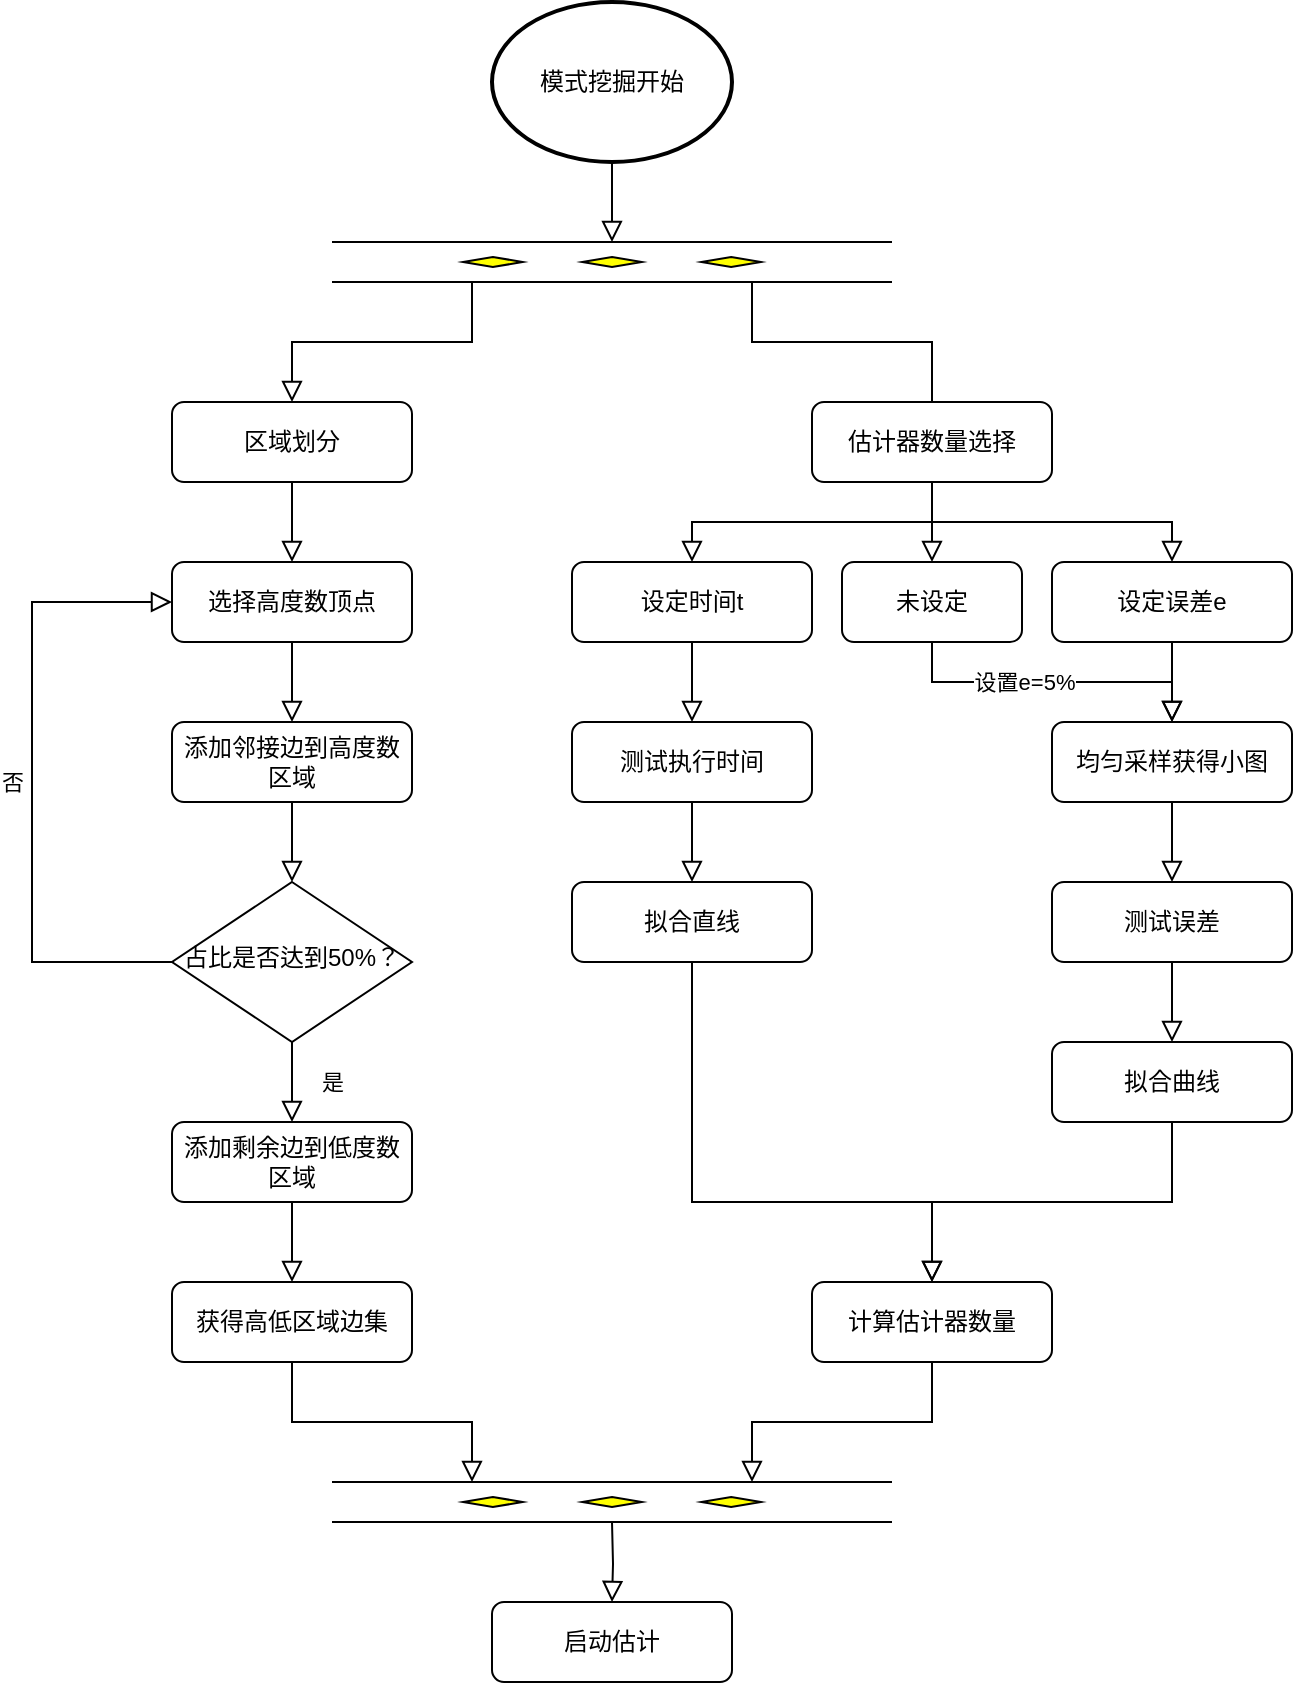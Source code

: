 <mxfile version="17.4.2" type="device"><diagram id="C5RBs43oDa-KdzZeNtuy" name="Page-1"><mxGraphModel dx="1102" dy="865" grid="1" gridSize="10" guides="1" tooltips="1" connect="1" arrows="1" fold="1" page="1" pageScale="1" pageWidth="827" pageHeight="1169" math="0" shadow="0"><root><mxCell id="WIyWlLk6GJQsqaUBKTNV-0"/><mxCell id="WIyWlLk6GJQsqaUBKTNV-1" parent="WIyWlLk6GJQsqaUBKTNV-0"/><mxCell id="afG2pL0e7tiffvh_9UtL-63" value="" style="verticalLabelPosition=bottom;verticalAlign=top;html=1;shape=mxgraph.flowchart.parallel_mode;pointerEvents=1;points=[[0,0,0,0,0],[0,0.5,0,0,0],[0,1,0,0,0],[0.25,0,0,0,0],[0.25,1,0,0,0],[0.5,0,0,0,0],[0.5,1,0,0,0],[0.75,0,0,0,0],[0.75,1,0,0,0],[1,0,0,0,0],[1,0.5,0,0,0],[1,1,0,0,0]];" parent="WIyWlLk6GJQsqaUBKTNV-1" vertex="1"><mxGeometry x="520" y="240" width="280" height="20" as="geometry"/></mxCell><mxCell id="afG2pL0e7tiffvh_9UtL-67" value="" style="rounded=0;html=1;jettySize=auto;orthogonalLoop=1;fontSize=11;endArrow=block;endFill=0;endSize=8;strokeWidth=1;shadow=0;labelBackgroundColor=none;edgeStyle=orthogonalEdgeStyle;entryX=0.5;entryY=0;entryDx=0;entryDy=0;exitX=0.5;exitY=1;exitDx=0;exitDy=0;entryPerimeter=0;exitPerimeter=0;" parent="WIyWlLk6GJQsqaUBKTNV-1" source="afG2pL0e7tiffvh_9UtL-117" target="afG2pL0e7tiffvh_9UtL-63" edge="1"><mxGeometry relative="1" as="geometry"><mxPoint x="660" y="160" as="sourcePoint"/><mxPoint x="400" y="180" as="targetPoint"/></mxGeometry></mxCell><mxCell id="afG2pL0e7tiffvh_9UtL-69" value="" style="rounded=0;html=1;jettySize=auto;orthogonalLoop=1;fontSize=11;endArrow=block;endFill=0;endSize=8;strokeWidth=1;shadow=0;labelBackgroundColor=none;edgeStyle=orthogonalEdgeStyle;entryX=0.5;entryY=0;entryDx=0;entryDy=0;" parent="WIyWlLk6GJQsqaUBKTNV-1" source="afG2pL0e7tiffvh_9UtL-70" target="afG2pL0e7tiffvh_9UtL-75" edge="1"><mxGeometry relative="1" as="geometry"><mxPoint x="500" y="460" as="targetPoint"/></mxGeometry></mxCell><mxCell id="afG2pL0e7tiffvh_9UtL-70" value="选择高度数顶点" style="rounded=1;whiteSpace=wrap;html=1;fontSize=12;glass=0;strokeWidth=1;shadow=0;" parent="WIyWlLk6GJQsqaUBKTNV-1" vertex="1"><mxGeometry x="440" y="400" width="120" height="40" as="geometry"/></mxCell><mxCell id="afG2pL0e7tiffvh_9UtL-71" value="是" style="rounded=0;html=1;jettySize=auto;orthogonalLoop=1;fontSize=11;endArrow=block;endFill=0;endSize=8;strokeWidth=1;shadow=0;labelBackgroundColor=none;edgeStyle=orthogonalEdgeStyle;entryX=0.5;entryY=0;entryDx=0;entryDy=0;" parent="WIyWlLk6GJQsqaUBKTNV-1" source="afG2pL0e7tiffvh_9UtL-73" target="afG2pL0e7tiffvh_9UtL-74" edge="1"><mxGeometry y="20" relative="1" as="geometry"><mxPoint as="offset"/><mxPoint x="500" y="740" as="targetPoint"/></mxGeometry></mxCell><mxCell id="afG2pL0e7tiffvh_9UtL-72" value="否" style="edgeStyle=orthogonalEdgeStyle;rounded=0;html=1;jettySize=auto;orthogonalLoop=1;fontSize=11;endArrow=block;endFill=0;endSize=8;strokeWidth=1;shadow=0;labelBackgroundColor=none;exitX=0;exitY=0.5;exitDx=0;exitDy=0;entryX=0;entryY=0.5;entryDx=0;entryDy=0;" parent="WIyWlLk6GJQsqaUBKTNV-1" source="afG2pL0e7tiffvh_9UtL-73" target="afG2pL0e7tiffvh_9UtL-70" edge="1"><mxGeometry y="10" relative="1" as="geometry"><mxPoint as="offset"/><mxPoint x="430" y="420" as="targetPoint"/><Array as="points"><mxPoint x="370" y="600"/><mxPoint x="370" y="420"/></Array></mxGeometry></mxCell><mxCell id="afG2pL0e7tiffvh_9UtL-73" value="占比是否达到50%？" style="rhombus;whiteSpace=wrap;html=1;shadow=0;fontFamily=Helvetica;fontSize=12;align=center;strokeWidth=1;spacing=6;spacingTop=-4;" parent="WIyWlLk6GJQsqaUBKTNV-1" vertex="1"><mxGeometry x="440" y="560" width="120" height="80" as="geometry"/></mxCell><mxCell id="afG2pL0e7tiffvh_9UtL-74" value="添加剩余边到低度数区域" style="rounded=1;whiteSpace=wrap;html=1;fontSize=12;glass=0;strokeWidth=1;shadow=0;" parent="WIyWlLk6GJQsqaUBKTNV-1" vertex="1"><mxGeometry x="440" y="680" width="120" height="40" as="geometry"/></mxCell><mxCell id="afG2pL0e7tiffvh_9UtL-75" value="添加邻接边到高度数区域" style="rounded=1;whiteSpace=wrap;html=1;fontSize=12;glass=0;strokeWidth=1;shadow=0;" parent="WIyWlLk6GJQsqaUBKTNV-1" vertex="1"><mxGeometry x="440" y="480" width="120" height="40" as="geometry"/></mxCell><mxCell id="afG2pL0e7tiffvh_9UtL-76" value="" style="rounded=0;html=1;jettySize=auto;orthogonalLoop=1;fontSize=11;endArrow=block;endFill=0;endSize=8;strokeWidth=1;shadow=0;labelBackgroundColor=none;edgeStyle=orthogonalEdgeStyle;exitX=0.5;exitY=1;exitDx=0;exitDy=0;entryX=0.5;entryY=0;entryDx=0;entryDy=0;" parent="WIyWlLk6GJQsqaUBKTNV-1" source="afG2pL0e7tiffvh_9UtL-75" target="afG2pL0e7tiffvh_9UtL-73" edge="1"><mxGeometry relative="1" as="geometry"><mxPoint x="510" y="440" as="sourcePoint"/><mxPoint x="500" y="560" as="targetPoint"/></mxGeometry></mxCell><mxCell id="afG2pL0e7tiffvh_9UtL-80" value="" style="rounded=0;html=1;jettySize=auto;orthogonalLoop=1;fontSize=11;endArrow=block;endFill=0;endSize=8;strokeWidth=1;shadow=0;labelBackgroundColor=none;edgeStyle=orthogonalEdgeStyle;exitX=0.5;exitY=1;exitDx=0;exitDy=0;entryX=0.5;entryY=0;entryDx=0;entryDy=0;exitPerimeter=0;startArrow=none;" parent="WIyWlLk6GJQsqaUBKTNV-1" source="afG2pL0e7tiffvh_9UtL-111" target="afG2pL0e7tiffvh_9UtL-70" edge="1"><mxGeometry relative="1" as="geometry"><mxPoint x="500" y="320" as="sourcePoint"/><mxPoint x="520" y="330" as="targetPoint"/></mxGeometry></mxCell><mxCell id="afG2pL0e7tiffvh_9UtL-82" value="" style="rounded=0;html=1;jettySize=auto;orthogonalLoop=1;fontSize=11;endArrow=block;endFill=0;endSize=8;strokeWidth=1;shadow=0;labelBackgroundColor=none;edgeStyle=orthogonalEdgeStyle;entryX=0.5;entryY=0;entryDx=0;entryDy=0;exitX=0.5;exitY=1;exitDx=0;exitDy=0;" parent="WIyWlLk6GJQsqaUBKTNV-1" source="afG2pL0e7tiffvh_9UtL-108" target="afG2pL0e7tiffvh_9UtL-85" edge="1"><mxGeometry relative="1" as="geometry"><mxPoint x="700" y="270" as="sourcePoint"/></mxGeometry></mxCell><mxCell id="afG2pL0e7tiffvh_9UtL-84" value="计算估计器数量" style="rounded=1;whiteSpace=wrap;html=1;fontSize=12;glass=0;strokeWidth=1;shadow=0;" parent="WIyWlLk6GJQsqaUBKTNV-1" vertex="1"><mxGeometry x="760" y="760" width="120" height="40" as="geometry"/></mxCell><mxCell id="afG2pL0e7tiffvh_9UtL-85" value="设定时间t" style="rounded=1;whiteSpace=wrap;html=1;fontSize=12;glass=0;strokeWidth=1;shadow=0;" parent="WIyWlLk6GJQsqaUBKTNV-1" vertex="1"><mxGeometry x="640" y="400" width="120" height="40" as="geometry"/></mxCell><mxCell id="afG2pL0e7tiffvh_9UtL-86" value="未设定" style="rounded=1;whiteSpace=wrap;html=1;fontSize=12;glass=0;strokeWidth=1;shadow=0;" parent="WIyWlLk6GJQsqaUBKTNV-1" vertex="1"><mxGeometry x="775" y="400" width="90" height="40" as="geometry"/></mxCell><mxCell id="afG2pL0e7tiffvh_9UtL-87" value="设定误差e" style="rounded=1;whiteSpace=wrap;html=1;fontSize=12;glass=0;strokeWidth=1;shadow=0;" parent="WIyWlLk6GJQsqaUBKTNV-1" vertex="1"><mxGeometry x="880" y="400" width="120" height="40" as="geometry"/></mxCell><mxCell id="afG2pL0e7tiffvh_9UtL-88" value="" style="rounded=0;html=1;jettySize=auto;orthogonalLoop=1;fontSize=11;endArrow=block;endFill=0;endSize=8;strokeWidth=1;shadow=0;labelBackgroundColor=none;edgeStyle=orthogonalEdgeStyle;entryX=0.5;entryY=0;entryDx=0;entryDy=0;exitX=0.5;exitY=1;exitDx=0;exitDy=0;" parent="WIyWlLk6GJQsqaUBKTNV-1" source="afG2pL0e7tiffvh_9UtL-108" target="afG2pL0e7tiffvh_9UtL-86" edge="1"><mxGeometry relative="1" as="geometry"><mxPoint x="800" y="360" as="sourcePoint"/><mxPoint x="650" y="410" as="targetPoint"/><Array as="points"><mxPoint x="820" y="400"/><mxPoint x="820" y="400"/></Array></mxGeometry></mxCell><mxCell id="afG2pL0e7tiffvh_9UtL-89" value="" style="rounded=0;html=1;jettySize=auto;orthogonalLoop=1;fontSize=11;endArrow=block;endFill=0;endSize=8;strokeWidth=1;shadow=0;labelBackgroundColor=none;edgeStyle=orthogonalEdgeStyle;entryX=0.5;entryY=0;entryDx=0;entryDy=0;exitX=0.5;exitY=1;exitDx=0;exitDy=0;exitPerimeter=0;startArrow=none;" parent="WIyWlLk6GJQsqaUBKTNV-1" source="afG2pL0e7tiffvh_9UtL-108" target="afG2pL0e7tiffvh_9UtL-87" edge="1"><mxGeometry relative="1" as="geometry"><mxPoint x="800" y="360" as="sourcePoint"/><mxPoint x="660" y="420" as="targetPoint"/></mxGeometry></mxCell><mxCell id="afG2pL0e7tiffvh_9UtL-90" value="测试执行时间" style="rounded=1;whiteSpace=wrap;html=1;fontSize=12;glass=0;strokeWidth=1;shadow=0;" parent="WIyWlLk6GJQsqaUBKTNV-1" vertex="1"><mxGeometry x="640" y="480" width="120" height="40" as="geometry"/></mxCell><mxCell id="afG2pL0e7tiffvh_9UtL-91" value="拟合直线" style="rounded=1;whiteSpace=wrap;html=1;fontSize=12;glass=0;strokeWidth=1;shadow=0;" parent="WIyWlLk6GJQsqaUBKTNV-1" vertex="1"><mxGeometry x="640" y="560" width="120" height="40" as="geometry"/></mxCell><mxCell id="afG2pL0e7tiffvh_9UtL-92" value="" style="rounded=0;html=1;jettySize=auto;orthogonalLoop=1;fontSize=11;endArrow=block;endFill=0;endSize=8;strokeWidth=1;shadow=0;labelBackgroundColor=none;edgeStyle=orthogonalEdgeStyle;entryX=0.5;entryY=0;entryDx=0;entryDy=0;exitX=0.5;exitY=1;exitDx=0;exitDy=0;" parent="WIyWlLk6GJQsqaUBKTNV-1" source="afG2pL0e7tiffvh_9UtL-85" target="afG2pL0e7tiffvh_9UtL-90" edge="1"><mxGeometry relative="1" as="geometry"><mxPoint x="870" y="370" as="sourcePoint"/><mxPoint x="710" y="410" as="targetPoint"/></mxGeometry></mxCell><mxCell id="afG2pL0e7tiffvh_9UtL-93" value="" style="rounded=0;html=1;jettySize=auto;orthogonalLoop=1;fontSize=11;endArrow=block;endFill=0;endSize=8;strokeWidth=1;shadow=0;labelBackgroundColor=none;edgeStyle=orthogonalEdgeStyle;entryX=0.5;entryY=0;entryDx=0;entryDy=0;exitX=0.5;exitY=1;exitDx=0;exitDy=0;" parent="WIyWlLk6GJQsqaUBKTNV-1" source="afG2pL0e7tiffvh_9UtL-90" target="afG2pL0e7tiffvh_9UtL-91" edge="1"><mxGeometry relative="1" as="geometry"><mxPoint x="710" y="450" as="sourcePoint"/><mxPoint x="710" y="490" as="targetPoint"/></mxGeometry></mxCell><mxCell id="afG2pL0e7tiffvh_9UtL-95" value="均匀采样获得小图&lt;span style=&quot;color: rgba(0 , 0 , 0 , 0) ; font-family: monospace ; font-size: 0px&quot;&gt;%3CmxGraphModel%3E%3Croot%3E%3CmxCell%20id%3D%220%22%2F%3E%3CmxCell%20id%3D%221%22%20parent%3D%220%22%2F%3E%3CmxCell%20id%3D%222%22%20value%3D%22%E6%B5%8B%E8%AF%95%E4%BC%B0%E8%AE%A1%E5%99%A8%E6%89%A7%E8%A1%8C%E6%97%B6%E9%97%B4%22%20style%3D%22rounded%3D1%3BwhiteSpace%3Dwrap%3Bhtml%3D1%3BfontSize%3D12%3Bglass%3D0%3BstrokeWidth%3D1%3Bshadow%3D0%3B%22%20vertex%3D%221%22%20parent%3D%221%22%3E%3CmxGeometry%20y%3D%22240%22%20width%3D%22120%22%20height%3D%2240%22%20as%3D%22geometry%22%2F%3E%3C%2FmxCell%3E%3C%2Froot%3E%3C%2FmxGraphModel%3E&lt;/span&gt;" style="rounded=1;whiteSpace=wrap;html=1;fontSize=12;glass=0;strokeWidth=1;shadow=0;" parent="WIyWlLk6GJQsqaUBKTNV-1" vertex="1"><mxGeometry x="880" y="480" width="120" height="40" as="geometry"/></mxCell><mxCell id="afG2pL0e7tiffvh_9UtL-96" value="测试误差" style="rounded=1;whiteSpace=wrap;html=1;fontSize=12;glass=0;strokeWidth=1;shadow=0;" parent="WIyWlLk6GJQsqaUBKTNV-1" vertex="1"><mxGeometry x="880" y="560" width="120" height="40" as="geometry"/></mxCell><mxCell id="afG2pL0e7tiffvh_9UtL-97" value="拟合曲线" style="rounded=1;whiteSpace=wrap;html=1;fontSize=12;glass=0;strokeWidth=1;shadow=0;" parent="WIyWlLk6GJQsqaUBKTNV-1" vertex="1"><mxGeometry x="880" y="640" width="120" height="40" as="geometry"/></mxCell><mxCell id="afG2pL0e7tiffvh_9UtL-99" value="" style="rounded=0;html=1;jettySize=auto;orthogonalLoop=1;fontSize=11;endArrow=block;endFill=0;endSize=8;strokeWidth=1;shadow=0;labelBackgroundColor=none;edgeStyle=orthogonalEdgeStyle;entryX=0.5;entryY=0;entryDx=0;entryDy=0;exitX=0.5;exitY=1;exitDx=0;exitDy=0;" parent="WIyWlLk6GJQsqaUBKTNV-1" source="afG2pL0e7tiffvh_9UtL-91" target="afG2pL0e7tiffvh_9UtL-84" edge="1"><mxGeometry relative="1" as="geometry"><mxPoint x="670" y="530" as="sourcePoint"/><mxPoint x="820" y="720" as="targetPoint"/><Array as="points"><mxPoint x="700" y="720"/><mxPoint x="820" y="720"/></Array></mxGeometry></mxCell><mxCell id="afG2pL0e7tiffvh_9UtL-100" value="" style="rounded=0;html=1;jettySize=auto;orthogonalLoop=1;fontSize=11;endArrow=block;endFill=0;endSize=8;strokeWidth=1;shadow=0;labelBackgroundColor=none;edgeStyle=orthogonalEdgeStyle;exitX=0.5;exitY=1;exitDx=0;exitDy=0;entryX=0.5;entryY=0;entryDx=0;entryDy=0;" parent="WIyWlLk6GJQsqaUBKTNV-1" source="afG2pL0e7tiffvh_9UtL-95" target="afG2pL0e7tiffvh_9UtL-96" edge="1"><mxGeometry relative="1" as="geometry"><mxPoint x="710" y="610" as="sourcePoint"/><mxPoint x="940" y="550" as="targetPoint"/></mxGeometry></mxCell><mxCell id="afG2pL0e7tiffvh_9UtL-101" value="" style="rounded=0;html=1;jettySize=auto;orthogonalLoop=1;fontSize=11;endArrow=block;endFill=0;endSize=8;strokeWidth=1;shadow=0;labelBackgroundColor=none;edgeStyle=orthogonalEdgeStyle;exitX=0.5;exitY=1;exitDx=0;exitDy=0;entryX=0.5;entryY=0;entryDx=0;entryDy=0;" parent="WIyWlLk6GJQsqaUBKTNV-1" source="afG2pL0e7tiffvh_9UtL-96" target="afG2pL0e7tiffvh_9UtL-97" edge="1"><mxGeometry relative="1" as="geometry"><mxPoint x="950" y="530" as="sourcePoint"/><mxPoint x="950" y="570" as="targetPoint"/></mxGeometry></mxCell><mxCell id="afG2pL0e7tiffvh_9UtL-102" value="" style="rounded=0;html=1;jettySize=auto;orthogonalLoop=1;fontSize=11;endArrow=block;endFill=0;endSize=8;strokeWidth=1;shadow=0;labelBackgroundColor=none;edgeStyle=orthogonalEdgeStyle;exitX=0.5;exitY=1;exitDx=0;exitDy=0;entryX=0.5;entryY=0;entryDx=0;entryDy=0;" parent="WIyWlLk6GJQsqaUBKTNV-1" source="afG2pL0e7tiffvh_9UtL-97" target="afG2pL0e7tiffvh_9UtL-84" edge="1"><mxGeometry relative="1" as="geometry"><mxPoint x="990" y="610" as="sourcePoint"/><mxPoint x="820" y="720" as="targetPoint"/></mxGeometry></mxCell><mxCell id="afG2pL0e7tiffvh_9UtL-103" value="" style="rounded=0;html=1;jettySize=auto;orthogonalLoop=1;fontSize=11;endArrow=block;endFill=0;endSize=8;strokeWidth=1;shadow=0;labelBackgroundColor=none;edgeStyle=orthogonalEdgeStyle;exitX=0.5;exitY=1;exitDx=0;exitDy=0;entryX=0.5;entryY=0;entryDx=0;entryDy=0;" parent="WIyWlLk6GJQsqaUBKTNV-1" source="afG2pL0e7tiffvh_9UtL-86" target="afG2pL0e7tiffvh_9UtL-95" edge="1"><mxGeometry relative="1" as="geometry"><mxPoint x="920" y="620" as="sourcePoint"/><mxPoint x="920" y="660" as="targetPoint"/></mxGeometry></mxCell><mxCell id="afG2pL0e7tiffvh_9UtL-104" value="设置e=5%" style="edgeLabel;html=1;align=center;verticalAlign=middle;resizable=0;points=[];" parent="afG2pL0e7tiffvh_9UtL-103" vertex="1" connectable="0"><mxGeometry x="-0.205" y="-3" relative="1" as="geometry"><mxPoint x="2" y="-3" as="offset"/></mxGeometry></mxCell><mxCell id="afG2pL0e7tiffvh_9UtL-105" value="" style="rounded=0;html=1;jettySize=auto;orthogonalLoop=1;fontSize=11;endArrow=block;endFill=0;endSize=8;strokeWidth=1;shadow=0;labelBackgroundColor=none;edgeStyle=orthogonalEdgeStyle;exitX=0.5;exitY=1;exitDx=0;exitDy=0;entryX=0.5;entryY=0;entryDx=0;entryDy=0;" parent="WIyWlLk6GJQsqaUBKTNV-1" source="afG2pL0e7tiffvh_9UtL-87" target="afG2pL0e7tiffvh_9UtL-95" edge="1"><mxGeometry relative="1" as="geometry"><mxPoint x="790" y="450" as="sourcePoint"/><mxPoint x="870" y="490" as="targetPoint"/></mxGeometry></mxCell><mxCell id="afG2pL0e7tiffvh_9UtL-108" value="估计器数量选择" style="rounded=1;whiteSpace=wrap;html=1;fontSize=12;glass=0;strokeWidth=1;shadow=0;" parent="WIyWlLk6GJQsqaUBKTNV-1" vertex="1"><mxGeometry x="760" y="320" width="120" height="40" as="geometry"/></mxCell><mxCell id="afG2pL0e7tiffvh_9UtL-109" value="" style="rounded=0;html=1;jettySize=auto;orthogonalLoop=1;fontSize=11;endArrow=none;endFill=0;endSize=8;strokeWidth=1;shadow=0;labelBackgroundColor=none;edgeStyle=orthogonalEdgeStyle;entryX=0.5;entryY=0;entryDx=0;entryDy=0;exitX=0.75;exitY=1;exitDx=0;exitDy=0;exitPerimeter=0;" parent="WIyWlLk6GJQsqaUBKTNV-1" source="afG2pL0e7tiffvh_9UtL-63" target="afG2pL0e7tiffvh_9UtL-108" edge="1"><mxGeometry relative="1" as="geometry"><mxPoint x="660" y="240" as="sourcePoint"/><mxPoint x="980" y="440" as="targetPoint"/></mxGeometry></mxCell><mxCell id="afG2pL0e7tiffvh_9UtL-111" value="区域划分" style="rounded=1;whiteSpace=wrap;html=1;fontSize=12;glass=0;strokeWidth=1;shadow=0;" parent="WIyWlLk6GJQsqaUBKTNV-1" vertex="1"><mxGeometry x="440" y="320" width="120" height="40" as="geometry"/></mxCell><mxCell id="afG2pL0e7tiffvh_9UtL-112" value="" style="rounded=0;html=1;jettySize=auto;orthogonalLoop=1;fontSize=11;endArrow=block;endFill=0;endSize=8;strokeWidth=1;shadow=0;labelBackgroundColor=none;edgeStyle=orthogonalEdgeStyle;exitX=0.25;exitY=1;exitDx=0;exitDy=0;entryX=0.5;entryY=0;entryDx=0;entryDy=0;exitPerimeter=0;startArrow=none;" parent="WIyWlLk6GJQsqaUBKTNV-1" source="afG2pL0e7tiffvh_9UtL-63" target="afG2pL0e7tiffvh_9UtL-111" edge="1"><mxGeometry relative="1" as="geometry"><mxPoint x="660" y="240" as="sourcePoint"/><mxPoint x="460" y="400" as="targetPoint"/></mxGeometry></mxCell><mxCell id="afG2pL0e7tiffvh_9UtL-117" value="模式挖掘开始" style="strokeWidth=2;html=1;shape=mxgraph.flowchart.start_1;whiteSpace=wrap;" parent="WIyWlLk6GJQsqaUBKTNV-1" vertex="1"><mxGeometry x="600" y="120" width="120" height="80" as="geometry"/></mxCell><mxCell id="afG2pL0e7tiffvh_9UtL-118" value="获得高低区域边集" style="rounded=1;whiteSpace=wrap;html=1;fontSize=12;glass=0;strokeWidth=1;shadow=0;" parent="WIyWlLk6GJQsqaUBKTNV-1" vertex="1"><mxGeometry x="440" y="760" width="120" height="40" as="geometry"/></mxCell><mxCell id="afG2pL0e7tiffvh_9UtL-119" value="" style="rounded=0;html=1;jettySize=auto;orthogonalLoop=1;fontSize=11;endArrow=block;endFill=0;endSize=8;strokeWidth=1;shadow=0;labelBackgroundColor=none;edgeStyle=orthogonalEdgeStyle;entryX=0.5;entryY=0;entryDx=0;entryDy=0;exitX=0.5;exitY=1;exitDx=0;exitDy=0;" parent="WIyWlLk6GJQsqaUBKTNV-1" source="afG2pL0e7tiffvh_9UtL-74" target="afG2pL0e7tiffvh_9UtL-118" edge="1"><mxGeometry y="20" relative="1" as="geometry"><mxPoint as="offset"/><mxPoint x="510" y="690" as="targetPoint"/><mxPoint x="510" y="650" as="sourcePoint"/></mxGeometry></mxCell><mxCell id="afG2pL0e7tiffvh_9UtL-120" value="启动估计" style="rounded=1;whiteSpace=wrap;html=1;fontSize=12;glass=0;strokeWidth=1;shadow=0;" parent="WIyWlLk6GJQsqaUBKTNV-1" vertex="1"><mxGeometry x="600" y="920" width="120" height="40" as="geometry"/></mxCell><mxCell id="afG2pL0e7tiffvh_9UtL-121" value="" style="rounded=0;html=1;jettySize=auto;orthogonalLoop=1;fontSize=11;endArrow=block;endFill=0;endSize=8;strokeWidth=1;shadow=0;labelBackgroundColor=none;edgeStyle=orthogonalEdgeStyle;entryX=0.25;entryY=0;entryDx=0;entryDy=0;exitX=0.5;exitY=1;exitDx=0;exitDy=0;entryPerimeter=0;" parent="WIyWlLk6GJQsqaUBKTNV-1" source="afG2pL0e7tiffvh_9UtL-118" target="afG2pL0e7tiffvh_9UtL-126" edge="1"><mxGeometry y="20" relative="1" as="geometry"><mxPoint as="offset"/><mxPoint x="660" y="880" as="targetPoint"/><mxPoint x="470" y="730" as="sourcePoint"/></mxGeometry></mxCell><mxCell id="afG2pL0e7tiffvh_9UtL-122" value="" style="rounded=0;html=1;jettySize=auto;orthogonalLoop=1;fontSize=11;endArrow=block;endFill=0;endSize=8;strokeWidth=1;shadow=0;labelBackgroundColor=none;edgeStyle=orthogonalEdgeStyle;entryX=0.5;entryY=0;entryDx=0;entryDy=0;exitX=0.5;exitY=1;exitDx=0;exitDy=0;startArrow=none;" parent="WIyWlLk6GJQsqaUBKTNV-1" target="afG2pL0e7tiffvh_9UtL-120" edge="1"><mxGeometry y="20" relative="1" as="geometry"><mxPoint as="offset"/><mxPoint x="480" y="740" as="targetPoint"/><mxPoint x="660" y="880" as="sourcePoint"/></mxGeometry></mxCell><mxCell id="afG2pL0e7tiffvh_9UtL-125" value="" style="rounded=0;html=1;jettySize=auto;orthogonalLoop=1;fontSize=11;endArrow=block;endFill=0;endSize=8;strokeWidth=1;shadow=0;labelBackgroundColor=none;edgeStyle=orthogonalEdgeStyle;entryX=0.75;entryY=0;entryDx=0;entryDy=0;exitX=0.5;exitY=1;exitDx=0;exitDy=0;entryPerimeter=0;" parent="WIyWlLk6GJQsqaUBKTNV-1" source="afG2pL0e7tiffvh_9UtL-84" target="afG2pL0e7tiffvh_9UtL-126" edge="1"><mxGeometry y="20" relative="1" as="geometry"><mxPoint as="offset"/><mxPoint x="660" y="880" as="targetPoint"/><mxPoint x="820" y="800" as="sourcePoint"/></mxGeometry></mxCell><mxCell id="afG2pL0e7tiffvh_9UtL-126" value="" style="verticalLabelPosition=bottom;verticalAlign=top;html=1;shape=mxgraph.flowchart.parallel_mode;pointerEvents=1;points=[[0,0,0,0,0],[0,0.5,0,0,0],[0,1,0,0,0],[0.25,0,0,0,0],[0.25,1,0,0,0],[0.5,0,0,0,0],[0.5,1,0,0,0],[0.75,0,0,0,0],[0.75,1,0,0,0],[1,0,0,0,0],[1,0.5,0,0,0],[1,1,0,0,0]];" parent="WIyWlLk6GJQsqaUBKTNV-1" vertex="1"><mxGeometry x="520" y="860" width="280" height="20" as="geometry"/></mxCell></root></mxGraphModel></diagram></mxfile>